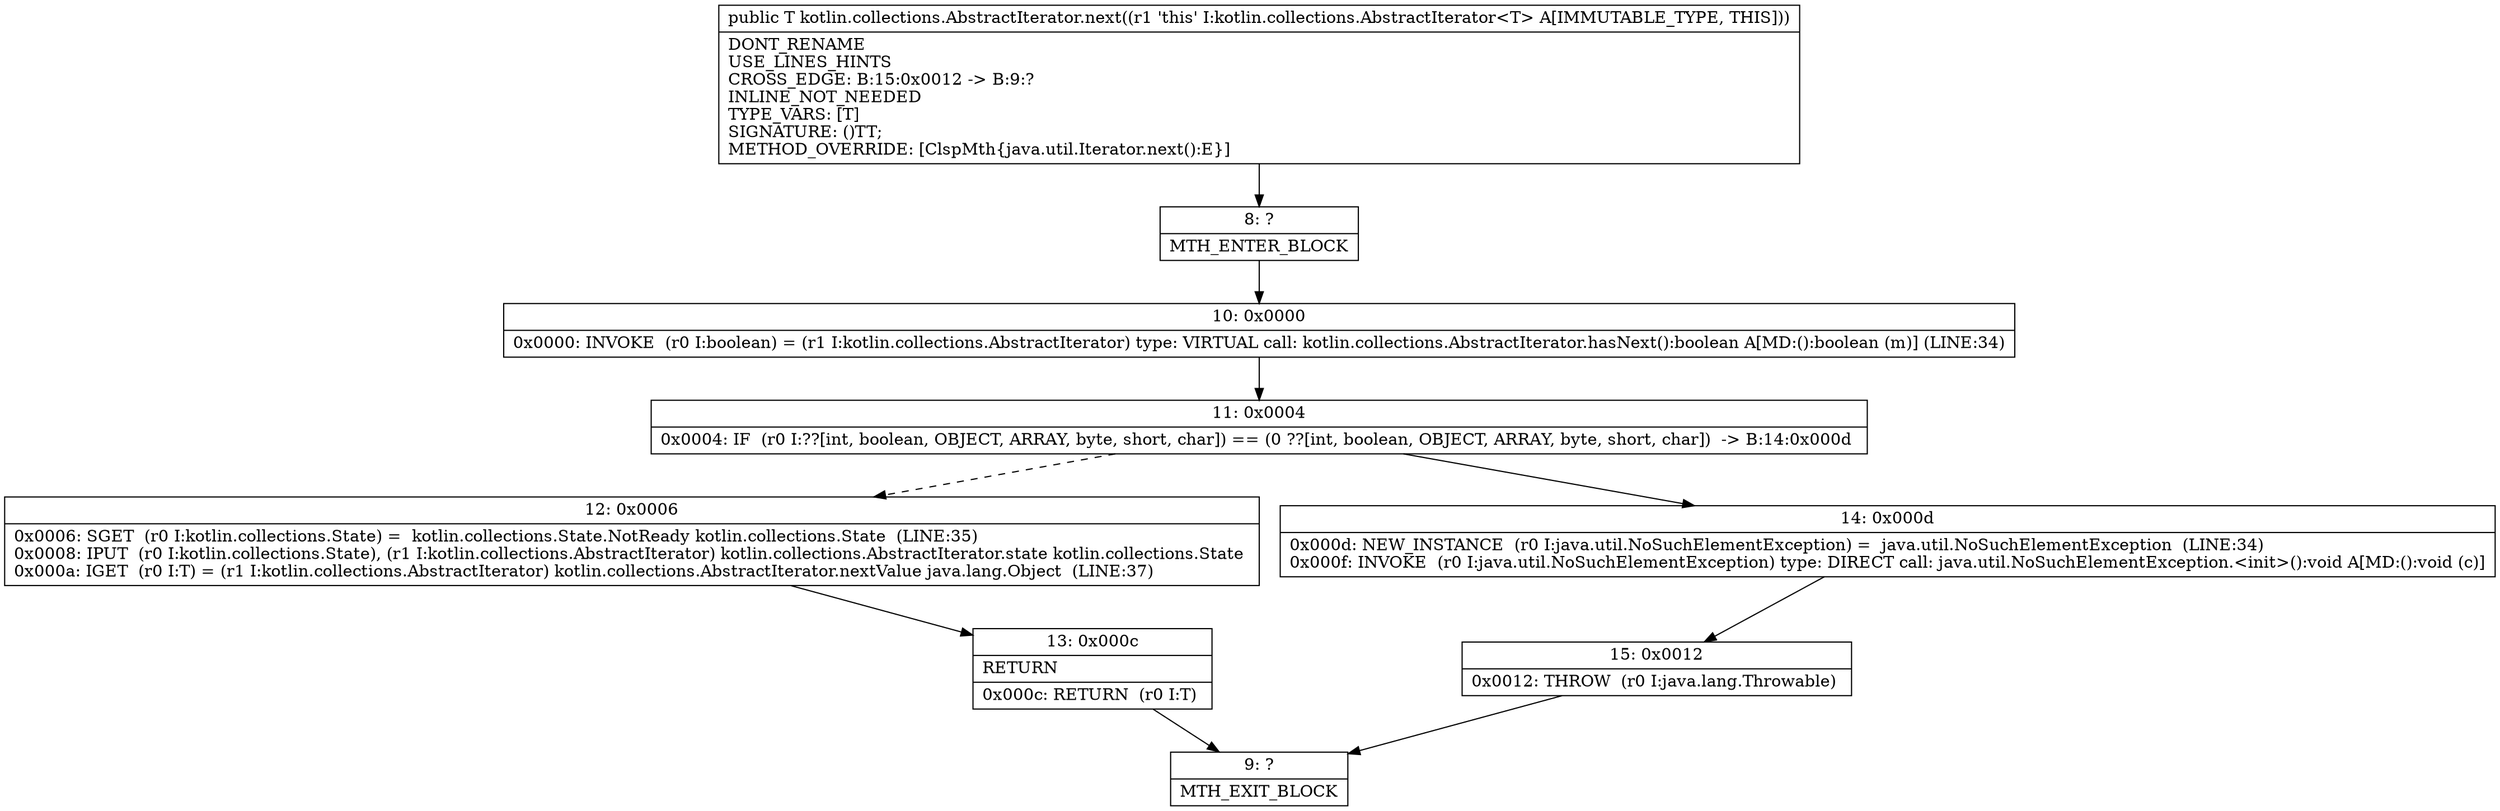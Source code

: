digraph "CFG forkotlin.collections.AbstractIterator.next()Ljava\/lang\/Object;" {
Node_8 [shape=record,label="{8\:\ ?|MTH_ENTER_BLOCK\l}"];
Node_10 [shape=record,label="{10\:\ 0x0000|0x0000: INVOKE  (r0 I:boolean) = (r1 I:kotlin.collections.AbstractIterator) type: VIRTUAL call: kotlin.collections.AbstractIterator.hasNext():boolean A[MD:():boolean (m)] (LINE:34)\l}"];
Node_11 [shape=record,label="{11\:\ 0x0004|0x0004: IF  (r0 I:??[int, boolean, OBJECT, ARRAY, byte, short, char]) == (0 ??[int, boolean, OBJECT, ARRAY, byte, short, char])  \-\> B:14:0x000d \l}"];
Node_12 [shape=record,label="{12\:\ 0x0006|0x0006: SGET  (r0 I:kotlin.collections.State) =  kotlin.collections.State.NotReady kotlin.collections.State  (LINE:35)\l0x0008: IPUT  (r0 I:kotlin.collections.State), (r1 I:kotlin.collections.AbstractIterator) kotlin.collections.AbstractIterator.state kotlin.collections.State \l0x000a: IGET  (r0 I:T) = (r1 I:kotlin.collections.AbstractIterator) kotlin.collections.AbstractIterator.nextValue java.lang.Object  (LINE:37)\l}"];
Node_13 [shape=record,label="{13\:\ 0x000c|RETURN\l|0x000c: RETURN  (r0 I:T) \l}"];
Node_9 [shape=record,label="{9\:\ ?|MTH_EXIT_BLOCK\l}"];
Node_14 [shape=record,label="{14\:\ 0x000d|0x000d: NEW_INSTANCE  (r0 I:java.util.NoSuchElementException) =  java.util.NoSuchElementException  (LINE:34)\l0x000f: INVOKE  (r0 I:java.util.NoSuchElementException) type: DIRECT call: java.util.NoSuchElementException.\<init\>():void A[MD:():void (c)]\l}"];
Node_15 [shape=record,label="{15\:\ 0x0012|0x0012: THROW  (r0 I:java.lang.Throwable) \l}"];
MethodNode[shape=record,label="{public T kotlin.collections.AbstractIterator.next((r1 'this' I:kotlin.collections.AbstractIterator\<T\> A[IMMUTABLE_TYPE, THIS]))  | DONT_RENAME\lUSE_LINES_HINTS\lCROSS_EDGE: B:15:0x0012 \-\> B:9:?\lINLINE_NOT_NEEDED\lTYPE_VARS: [T]\lSIGNATURE: ()TT;\lMETHOD_OVERRIDE: [ClspMth\{java.util.Iterator.next():E\}]\l}"];
MethodNode -> Node_8;Node_8 -> Node_10;
Node_10 -> Node_11;
Node_11 -> Node_12[style=dashed];
Node_11 -> Node_14;
Node_12 -> Node_13;
Node_13 -> Node_9;
Node_14 -> Node_15;
Node_15 -> Node_9;
}

